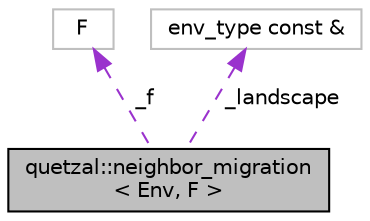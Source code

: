 digraph "quetzal::neighbor_migration&lt; Env, F &gt;"
{
 // LATEX_PDF_SIZE
  edge [fontname="Helvetica",fontsize="10",labelfontname="Helvetica",labelfontsize="10"];
  node [fontname="Helvetica",fontsize="10",shape=record];
  Node1 [label="quetzal::neighbor_migration\l\< Env, F \>",height=0.2,width=0.4,color="black", fillcolor="grey75", style="filled", fontcolor="black",tooltip=" "];
  Node2 -> Node1 [dir="back",color="darkorchid3",fontsize="10",style="dashed",label=" _f" ,fontname="Helvetica"];
  Node2 [label="F",height=0.2,width=0.4,color="grey75", fillcolor="white", style="filled",tooltip=" "];
  Node3 -> Node1 [dir="back",color="darkorchid3",fontsize="10",style="dashed",label=" _landscape" ,fontname="Helvetica"];
  Node3 [label="env_type const &",height=0.2,width=0.4,color="grey75", fillcolor="white", style="filled",tooltip=" "];
}
